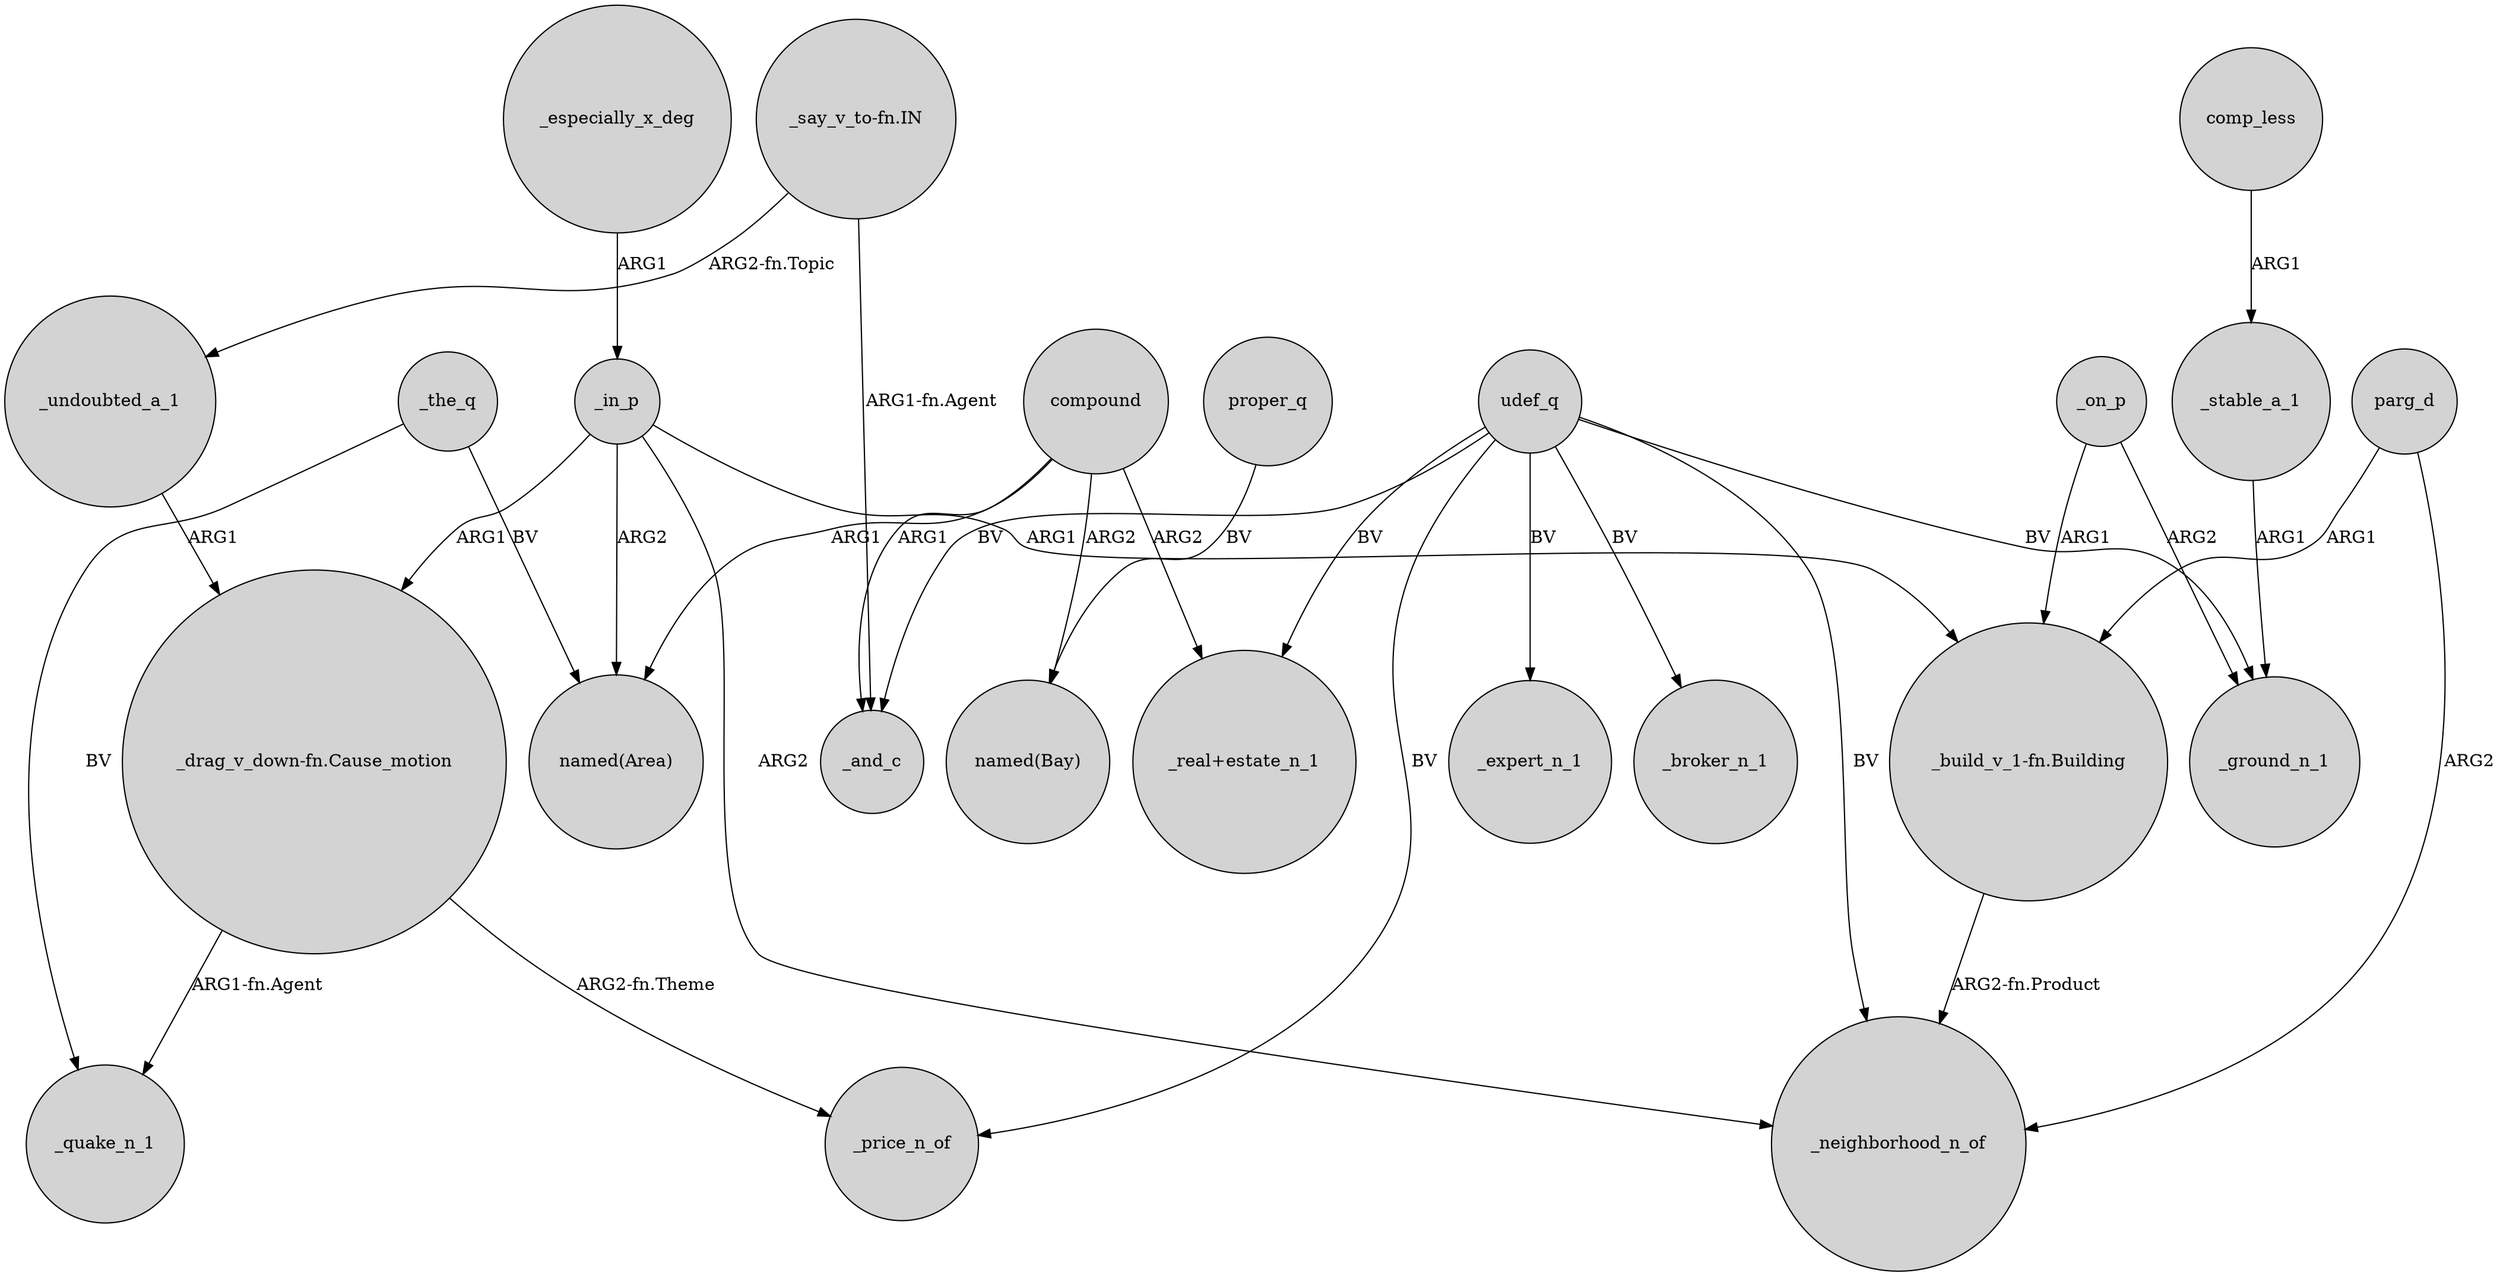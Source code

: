 digraph {
	node [shape=circle style=filled]
	"_drag_v_down-fn.Cause_motion" -> _price_n_of [label="ARG2-fn.Theme"]
	udef_q -> _price_n_of [label=BV]
	_the_q -> "named(Area)" [label=BV]
	"_say_v_to-fn.IN" -> _and_c [label="ARG1-fn.Agent"]
	proper_q -> "named(Bay)" [label=BV]
	_the_q -> _quake_n_1 [label=BV]
	udef_q -> _ground_n_1 [label=BV]
	"_say_v_to-fn.IN" -> _undoubted_a_1 [label="ARG2-fn.Topic"]
	comp_less -> _stable_a_1 [label=ARG1]
	_in_p -> "_build_v_1-fn.Building" [label=ARG1]
	compound -> "_real+estate_n_1" [label=ARG2]
	"_build_v_1-fn.Building" -> _neighborhood_n_of [label="ARG2-fn.Product"]
	_on_p -> "_build_v_1-fn.Building" [label=ARG1]
	udef_q -> _expert_n_1 [label=BV]
	parg_d -> "_build_v_1-fn.Building" [label=ARG1]
	"_drag_v_down-fn.Cause_motion" -> _quake_n_1 [label="ARG1-fn.Agent"]
	udef_q -> "_real+estate_n_1" [label=BV]
	compound -> _and_c [label=ARG1]
	parg_d -> _neighborhood_n_of [label=ARG2]
	compound -> "named(Area)" [label=ARG1]
	_in_p -> "named(Area)" [label=ARG2]
	_especially_x_deg -> _in_p [label=ARG1]
	_on_p -> _ground_n_1 [label=ARG2]
	compound -> "named(Bay)" [label=ARG2]
	_in_p -> _neighborhood_n_of [label=ARG2]
	_undoubted_a_1 -> "_drag_v_down-fn.Cause_motion" [label=ARG1]
	_in_p -> "_drag_v_down-fn.Cause_motion" [label=ARG1]
	udef_q -> _and_c [label=BV]
	udef_q -> _broker_n_1 [label=BV]
	udef_q -> _neighborhood_n_of [label=BV]
	_stable_a_1 -> _ground_n_1 [label=ARG1]
}
